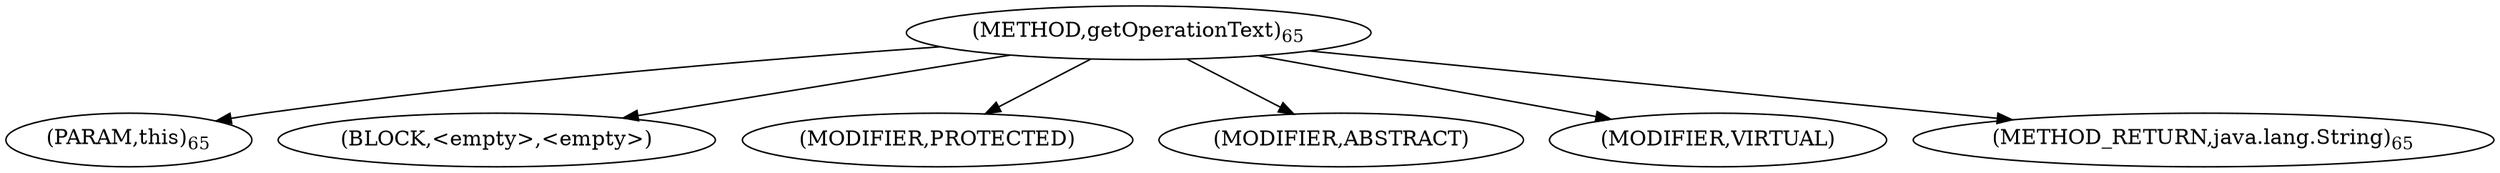 digraph "getOperationText" {  
"160" [label = <(METHOD,getOperationText)<SUB>65</SUB>> ]
"161" [label = <(PARAM,this)<SUB>65</SUB>> ]
"162" [label = <(BLOCK,&lt;empty&gt;,&lt;empty&gt;)> ]
"163" [label = <(MODIFIER,PROTECTED)> ]
"164" [label = <(MODIFIER,ABSTRACT)> ]
"165" [label = <(MODIFIER,VIRTUAL)> ]
"166" [label = <(METHOD_RETURN,java.lang.String)<SUB>65</SUB>> ]
  "160" -> "161" 
  "160" -> "162" 
  "160" -> "163" 
  "160" -> "164" 
  "160" -> "165" 
  "160" -> "166" 
}
